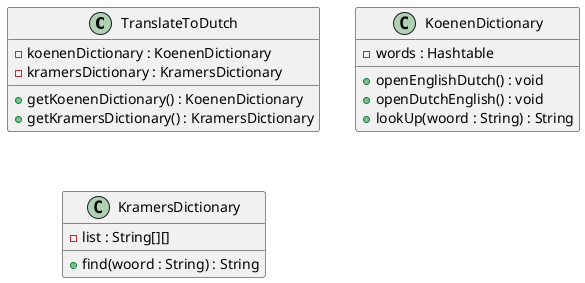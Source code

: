 @startuml
'https://plantuml.com/class-diagram

class TranslateToDutch {
- koenenDictionary : KoenenDictionary
- kramersDictionary : KramersDictionary
+ getKoenenDictionary() : KoenenDictionary
+ getKramersDictionary() : KramersDictionary
}

class KoenenDictionary {
- words : Hashtable
+ openEnglishDutch() : void
+ openDutchEnglish() : void
+ lookUp(woord : String) : String
}

class KramersDictionary {
- list : String[][]
+ find(woord : String) : String
}



@enduml